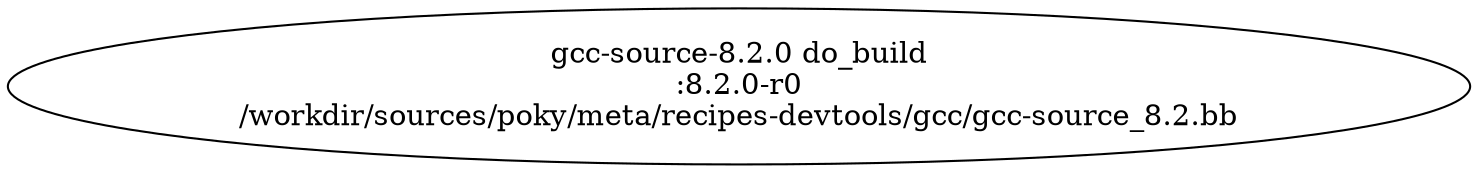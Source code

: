 digraph depends {
"gcc-source-8.2.0.do_build" [label="gcc-source-8.2.0 do_build\n:8.2.0-r0\n/workdir/sources/poky/meta/recipes-devtools/gcc/gcc-source_8.2.bb"]
}
